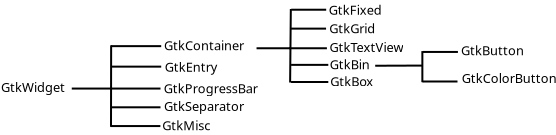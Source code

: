 <?xml version="1.0" encoding="UTF-8"?>
<dia:diagram xmlns:dia="http://www.lysator.liu.se/~alla/dia/">
  <dia:layer name="Arrière-plan" visible="true" connectable="true" active="true">
    <dia:object type="Standard - Text" version="1" id="O0">
      <dia:attribute name="obj_pos">
        <dia:point val="12.025,24.773"/>
      </dia:attribute>
      <dia:attribute name="obj_bb">
        <dia:rectangle val="12.025,24.178;15.395,24.926"/>
      </dia:attribute>
      <dia:attribute name="text">
        <dia:composite type="text">
          <dia:attribute name="string">
            <dia:string>#GtkWidget#</dia:string>
          </dia:attribute>
          <dia:attribute name="font">
            <dia:font family="sans" style="0" name="Helvetica"/>
          </dia:attribute>
          <dia:attribute name="height">
            <dia:real val="0.8"/>
          </dia:attribute>
          <dia:attribute name="pos">
            <dia:point val="12.025,24.773"/>
          </dia:attribute>
          <dia:attribute name="color">
            <dia:color val="#000000ff"/>
          </dia:attribute>
          <dia:attribute name="alignment">
            <dia:enum val="0"/>
          </dia:attribute>
        </dia:composite>
      </dia:attribute>
      <dia:attribute name="valign">
        <dia:enum val="3"/>
      </dia:attribute>
    </dia:object>
    <dia:object type="Standard - Text" version="1" id="O1">
      <dia:attribute name="obj_pos">
        <dia:point val="20.17,22.682"/>
      </dia:attribute>
      <dia:attribute name="obj_bb">
        <dia:rectangle val="20.17,22.087;24.415,22.834"/>
      </dia:attribute>
      <dia:attribute name="text">
        <dia:composite type="text">
          <dia:attribute name="string">
            <dia:string>#GtkContainer#</dia:string>
          </dia:attribute>
          <dia:attribute name="font">
            <dia:font family="sans" style="0" name="Helvetica"/>
          </dia:attribute>
          <dia:attribute name="height">
            <dia:real val="0.8"/>
          </dia:attribute>
          <dia:attribute name="pos">
            <dia:point val="20.17,22.682"/>
          </dia:attribute>
          <dia:attribute name="color">
            <dia:color val="#000000ff"/>
          </dia:attribute>
          <dia:attribute name="alignment">
            <dia:enum val="0"/>
          </dia:attribute>
        </dia:composite>
      </dia:attribute>
      <dia:attribute name="valign">
        <dia:enum val="3"/>
      </dia:attribute>
    </dia:object>
    <dia:object type="Standard - Text" version="1" id="O2">
      <dia:attribute name="obj_pos">
        <dia:point val="20.208,23.758"/>
      </dia:attribute>
      <dia:attribute name="obj_bb">
        <dia:rectangle val="20.208,23.163;23.025,23.91"/>
      </dia:attribute>
      <dia:attribute name="text">
        <dia:composite type="text">
          <dia:attribute name="string">
            <dia:string>#GtkEntry#</dia:string>
          </dia:attribute>
          <dia:attribute name="font">
            <dia:font family="sans" style="0" name="Helvetica"/>
          </dia:attribute>
          <dia:attribute name="height">
            <dia:real val="0.8"/>
          </dia:attribute>
          <dia:attribute name="pos">
            <dia:point val="20.208,23.758"/>
          </dia:attribute>
          <dia:attribute name="color">
            <dia:color val="#000000ff"/>
          </dia:attribute>
          <dia:attribute name="alignment">
            <dia:enum val="0"/>
          </dia:attribute>
        </dia:composite>
      </dia:attribute>
      <dia:attribute name="valign">
        <dia:enum val="3"/>
      </dia:attribute>
    </dia:object>
    <dia:object type="Standard - Text" version="1" id="O3">
      <dia:attribute name="obj_pos">
        <dia:point val="20.161,24.826"/>
      </dia:attribute>
      <dia:attribute name="obj_bb">
        <dia:rectangle val="20.161,24.231;25.103,24.978"/>
      </dia:attribute>
      <dia:attribute name="text">
        <dia:composite type="text">
          <dia:attribute name="string">
            <dia:string>#GtkProgressBar#</dia:string>
          </dia:attribute>
          <dia:attribute name="font">
            <dia:font family="sans" style="0" name="Helvetica"/>
          </dia:attribute>
          <dia:attribute name="height">
            <dia:real val="0.8"/>
          </dia:attribute>
          <dia:attribute name="pos">
            <dia:point val="20.161,24.826"/>
          </dia:attribute>
          <dia:attribute name="color">
            <dia:color val="#000000ff"/>
          </dia:attribute>
          <dia:attribute name="alignment">
            <dia:enum val="0"/>
          </dia:attribute>
        </dia:composite>
      </dia:attribute>
      <dia:attribute name="valign">
        <dia:enum val="3"/>
      </dia:attribute>
    </dia:object>
    <dia:object type="Standard - Text" version="1" id="O4">
      <dia:attribute name="obj_pos">
        <dia:point val="20.178,25.72"/>
      </dia:attribute>
      <dia:attribute name="obj_bb">
        <dia:rectangle val="20.178,25.125;24.458,25.872"/>
      </dia:attribute>
      <dia:attribute name="text">
        <dia:composite type="text">
          <dia:attribute name="string">
            <dia:string>#GtkSeparator#</dia:string>
          </dia:attribute>
          <dia:attribute name="font">
            <dia:font family="sans" style="0" name="Helvetica"/>
          </dia:attribute>
          <dia:attribute name="height">
            <dia:real val="0.8"/>
          </dia:attribute>
          <dia:attribute name="pos">
            <dia:point val="20.178,25.72"/>
          </dia:attribute>
          <dia:attribute name="color">
            <dia:color val="#000000ff"/>
          </dia:attribute>
          <dia:attribute name="alignment">
            <dia:enum val="0"/>
          </dia:attribute>
        </dia:composite>
      </dia:attribute>
      <dia:attribute name="valign">
        <dia:enum val="3"/>
      </dia:attribute>
    </dia:object>
    <dia:object type="Standard - Text" version="1" id="O5">
      <dia:attribute name="obj_pos">
        <dia:point val="20.09,26.684"/>
      </dia:attribute>
      <dia:attribute name="obj_bb">
        <dia:rectangle val="20.09,26.089;22.62,26.837"/>
      </dia:attribute>
      <dia:attribute name="text">
        <dia:composite type="text">
          <dia:attribute name="string">
            <dia:string>#GtkMisc#</dia:string>
          </dia:attribute>
          <dia:attribute name="font">
            <dia:font family="sans" style="0" name="Helvetica"/>
          </dia:attribute>
          <dia:attribute name="height">
            <dia:real val="0.8"/>
          </dia:attribute>
          <dia:attribute name="pos">
            <dia:point val="20.09,26.684"/>
          </dia:attribute>
          <dia:attribute name="color">
            <dia:color val="#000000ff"/>
          </dia:attribute>
          <dia:attribute name="alignment">
            <dia:enum val="0"/>
          </dia:attribute>
        </dia:composite>
      </dia:attribute>
      <dia:attribute name="valign">
        <dia:enum val="3"/>
      </dia:attribute>
    </dia:object>
    <dia:object type="Standard - Text" version="1" id="O6">
      <dia:attribute name="obj_pos">
        <dia:point val="28.483,24.474"/>
      </dia:attribute>
      <dia:attribute name="obj_bb">
        <dia:rectangle val="28.483,23.879;30.791,24.627"/>
      </dia:attribute>
      <dia:attribute name="text">
        <dia:composite type="text">
          <dia:attribute name="string">
            <dia:string>#GtkBox#</dia:string>
          </dia:attribute>
          <dia:attribute name="font">
            <dia:font family="sans" style="0" name="Helvetica"/>
          </dia:attribute>
          <dia:attribute name="height">
            <dia:real val="0.8"/>
          </dia:attribute>
          <dia:attribute name="pos">
            <dia:point val="28.483,24.474"/>
          </dia:attribute>
          <dia:attribute name="color">
            <dia:color val="#000000ff"/>
          </dia:attribute>
          <dia:attribute name="alignment">
            <dia:enum val="0"/>
          </dia:attribute>
        </dia:composite>
      </dia:attribute>
      <dia:attribute name="valign">
        <dia:enum val="3"/>
      </dia:attribute>
    </dia:object>
    <dia:object type="Standard - Text" version="1" id="O7">
      <dia:attribute name="obj_pos">
        <dia:point val="27.85,17.953"/>
      </dia:attribute>
      <dia:attribute name="obj_bb">
        <dia:rectangle val="27.831,17.339;27.85,18.142"/>
      </dia:attribute>
      <dia:attribute name="text">
        <dia:composite type="text">
          <dia:attribute name="string">
            <dia:string>##</dia:string>
          </dia:attribute>
          <dia:attribute name="font">
            <dia:font family="sans" style="0" name="Helvetica"/>
          </dia:attribute>
          <dia:attribute name="height">
            <dia:real val="0.8"/>
          </dia:attribute>
          <dia:attribute name="pos">
            <dia:point val="27.85,17.953"/>
          </dia:attribute>
          <dia:attribute name="color">
            <dia:color val="#000000ff"/>
          </dia:attribute>
          <dia:attribute name="alignment">
            <dia:enum val="0"/>
          </dia:attribute>
        </dia:composite>
      </dia:attribute>
      <dia:attribute name="valign">
        <dia:enum val="3"/>
      </dia:attribute>
    </dia:object>
    <dia:object type="Standard - Text" version="1" id="O8">
      <dia:attribute name="obj_pos">
        <dia:point val="28.416,20.902"/>
      </dia:attribute>
      <dia:attribute name="obj_bb">
        <dia:rectangle val="28.416,20.307;31.191,21.055"/>
      </dia:attribute>
      <dia:attribute name="text">
        <dia:composite type="text">
          <dia:attribute name="string">
            <dia:string>#GtkFixed#</dia:string>
          </dia:attribute>
          <dia:attribute name="font">
            <dia:font family="sans" style="0" name="Helvetica"/>
          </dia:attribute>
          <dia:attribute name="height">
            <dia:real val="0.8"/>
          </dia:attribute>
          <dia:attribute name="pos">
            <dia:point val="28.416,20.902"/>
          </dia:attribute>
          <dia:attribute name="color">
            <dia:color val="#000000ff"/>
          </dia:attribute>
          <dia:attribute name="alignment">
            <dia:enum val="0"/>
          </dia:attribute>
        </dia:composite>
      </dia:attribute>
      <dia:attribute name="valign">
        <dia:enum val="3"/>
      </dia:attribute>
    </dia:object>
    <dia:object type="Standard - Text" version="1" id="O9">
      <dia:attribute name="obj_pos">
        <dia:point val="28.436,21.835"/>
      </dia:attribute>
      <dia:attribute name="obj_bb">
        <dia:rectangle val="28.436,21.24;30.894,21.988"/>
      </dia:attribute>
      <dia:attribute name="text">
        <dia:composite type="text">
          <dia:attribute name="string">
            <dia:string>#GtkGrid#</dia:string>
          </dia:attribute>
          <dia:attribute name="font">
            <dia:font family="sans" style="0" name="Helvetica"/>
          </dia:attribute>
          <dia:attribute name="height">
            <dia:real val="0.8"/>
          </dia:attribute>
          <dia:attribute name="pos">
            <dia:point val="28.436,21.835"/>
          </dia:attribute>
          <dia:attribute name="color">
            <dia:color val="#000000ff"/>
          </dia:attribute>
          <dia:attribute name="alignment">
            <dia:enum val="0"/>
          </dia:attribute>
        </dia:composite>
      </dia:attribute>
      <dia:attribute name="valign">
        <dia:enum val="3"/>
      </dia:attribute>
    </dia:object>
    <dia:object type="Standard - Text" version="1" id="O10">
      <dia:attribute name="obj_pos">
        <dia:point val="28.448,22.765"/>
      </dia:attribute>
      <dia:attribute name="obj_bb">
        <dia:rectangle val="28.448,22.17;32.378,22.917"/>
      </dia:attribute>
      <dia:attribute name="text">
        <dia:composite type="text">
          <dia:attribute name="string">
            <dia:string>#GtkTextView#</dia:string>
          </dia:attribute>
          <dia:attribute name="font">
            <dia:font family="sans" style="0" name="Helvetica"/>
          </dia:attribute>
          <dia:attribute name="height">
            <dia:real val="0.8"/>
          </dia:attribute>
          <dia:attribute name="pos">
            <dia:point val="28.448,22.765"/>
          </dia:attribute>
          <dia:attribute name="color">
            <dia:color val="#000000ff"/>
          </dia:attribute>
          <dia:attribute name="alignment">
            <dia:enum val="0"/>
          </dia:attribute>
        </dia:composite>
      </dia:attribute>
      <dia:attribute name="valign">
        <dia:enum val="3"/>
      </dia:attribute>
    </dia:object>
    <dia:object type="Standard - Text" version="1" id="O11">
      <dia:attribute name="obj_pos">
        <dia:point val="28.46,23.633"/>
      </dia:attribute>
      <dia:attribute name="obj_bb">
        <dia:rectangle val="28.46,23.038;30.597,23.785"/>
      </dia:attribute>
      <dia:attribute name="text">
        <dia:composite type="text">
          <dia:attribute name="string">
            <dia:string>#GtkBin#</dia:string>
          </dia:attribute>
          <dia:attribute name="font">
            <dia:font family="sans" style="0" name="Helvetica"/>
          </dia:attribute>
          <dia:attribute name="height">
            <dia:real val="0.8"/>
          </dia:attribute>
          <dia:attribute name="pos">
            <dia:point val="28.46,23.633"/>
          </dia:attribute>
          <dia:attribute name="color">
            <dia:color val="#000000ff"/>
          </dia:attribute>
          <dia:attribute name="alignment">
            <dia:enum val="0"/>
          </dia:attribute>
        </dia:composite>
      </dia:attribute>
      <dia:attribute name="valign">
        <dia:enum val="3"/>
      </dia:attribute>
    </dia:object>
    <dia:object type="Standard - Text" version="1" id="O12">
      <dia:attribute name="obj_pos">
        <dia:point val="35.021,22.928"/>
      </dia:attribute>
      <dia:attribute name="obj_bb">
        <dia:rectangle val="35.021,22.333;38.279,23.081"/>
      </dia:attribute>
      <dia:attribute name="text">
        <dia:composite type="text">
          <dia:attribute name="string">
            <dia:string>#GtkButton#</dia:string>
          </dia:attribute>
          <dia:attribute name="font">
            <dia:font family="sans" style="0" name="Helvetica"/>
          </dia:attribute>
          <dia:attribute name="height">
            <dia:real val="0.8"/>
          </dia:attribute>
          <dia:attribute name="pos">
            <dia:point val="35.021,22.928"/>
          </dia:attribute>
          <dia:attribute name="color">
            <dia:color val="#000000ff"/>
          </dia:attribute>
          <dia:attribute name="alignment">
            <dia:enum val="0"/>
          </dia:attribute>
        </dia:composite>
      </dia:attribute>
      <dia:attribute name="valign">
        <dia:enum val="3"/>
      </dia:attribute>
    </dia:object>
    <dia:object type="Standard - Text" version="1" id="O13">
      <dia:attribute name="obj_pos">
        <dia:point val="35.057,24.312"/>
      </dia:attribute>
      <dia:attribute name="obj_bb">
        <dia:rectangle val="35.057,23.717;39.987,25.264"/>
      </dia:attribute>
      <dia:attribute name="text">
        <dia:composite type="text">
          <dia:attribute name="string">
            <dia:string>#GtkColorButton
#</dia:string>
          </dia:attribute>
          <dia:attribute name="font">
            <dia:font family="sans" style="0" name="Helvetica"/>
          </dia:attribute>
          <dia:attribute name="height">
            <dia:real val="0.8"/>
          </dia:attribute>
          <dia:attribute name="pos">
            <dia:point val="35.057,24.312"/>
          </dia:attribute>
          <dia:attribute name="color">
            <dia:color val="#000000ff"/>
          </dia:attribute>
          <dia:attribute name="alignment">
            <dia:enum val="0"/>
          </dia:attribute>
        </dia:composite>
      </dia:attribute>
      <dia:attribute name="valign">
        <dia:enum val="3"/>
      </dia:attribute>
    </dia:object>
    <dia:object type="Standard - Line" version="0" id="O14">
      <dia:attribute name="obj_pos">
        <dia:point val="17.532,22.432"/>
      </dia:attribute>
      <dia:attribute name="obj_bb">
        <dia:rectangle val="17.475,22.382;17.582,26.555"/>
      </dia:attribute>
      <dia:attribute name="conn_endpoints">
        <dia:point val="17.532,22.432"/>
        <dia:point val="17.525,26.504"/>
      </dia:attribute>
      <dia:attribute name="numcp">
        <dia:int val="1"/>
      </dia:attribute>
    </dia:object>
    <dia:object type="Standard - Line" version="0" id="O15">
      <dia:attribute name="obj_pos">
        <dia:point val="17.525,22.474"/>
      </dia:attribute>
      <dia:attribute name="obj_bb">
        <dia:rectangle val="17.475,22.424;20.085,22.524"/>
      </dia:attribute>
      <dia:attribute name="conn_endpoints">
        <dia:point val="17.525,22.474"/>
        <dia:point val="20.035,22.474"/>
      </dia:attribute>
      <dia:attribute name="numcp">
        <dia:int val="1"/>
      </dia:attribute>
    </dia:object>
    <dia:object type="Standard - Line" version="0" id="O16">
      <dia:attribute name="obj_pos">
        <dia:point val="17.525,23.499"/>
      </dia:attribute>
      <dia:attribute name="obj_bb">
        <dia:rectangle val="17.475,23.449;20.085,23.549"/>
      </dia:attribute>
      <dia:attribute name="conn_endpoints">
        <dia:point val="17.525,23.499"/>
        <dia:point val="20.035,23.499"/>
      </dia:attribute>
      <dia:attribute name="numcp">
        <dia:int val="1"/>
      </dia:attribute>
    </dia:object>
    <dia:object type="Standard - Line" version="0" id="O17">
      <dia:attribute name="obj_pos">
        <dia:point val="17.561,24.595"/>
      </dia:attribute>
      <dia:attribute name="obj_bb">
        <dia:rectangle val="17.511,24.545;20.05,24.645"/>
      </dia:attribute>
      <dia:attribute name="conn_endpoints">
        <dia:point val="17.561,24.595"/>
        <dia:point val="20,24.595"/>
      </dia:attribute>
      <dia:attribute name="numcp">
        <dia:int val="1"/>
      </dia:attribute>
    </dia:object>
    <dia:object type="Standard - Line" version="0" id="O18">
      <dia:attribute name="obj_pos">
        <dia:point val="17.508,25.532"/>
      </dia:attribute>
      <dia:attribute name="obj_bb">
        <dia:rectangle val="17.457,25.482;20.05,25.582"/>
      </dia:attribute>
      <dia:attribute name="conn_endpoints">
        <dia:point val="17.508,25.532"/>
        <dia:point val="20,25.532"/>
      </dia:attribute>
      <dia:attribute name="numcp">
        <dia:int val="1"/>
      </dia:attribute>
    </dia:object>
    <dia:object type="Standard - Line" version="0" id="O19">
      <dia:attribute name="obj_pos">
        <dia:point val="17.501,26.47"/>
      </dia:attribute>
      <dia:attribute name="obj_bb">
        <dia:rectangle val="17.451,26.42;20.044,26.52"/>
      </dia:attribute>
      <dia:attribute name="conn_endpoints">
        <dia:point val="17.501,26.47"/>
        <dia:point val="19.994,26.47"/>
      </dia:attribute>
      <dia:attribute name="numcp">
        <dia:int val="1"/>
      </dia:attribute>
    </dia:object>
    <dia:object type="Standard - Line" version="0" id="O20">
      <dia:attribute name="obj_pos">
        <dia:point val="17.543,24.595"/>
      </dia:attribute>
      <dia:attribute name="obj_bb">
        <dia:rectangle val="15.513,24.545;17.593,24.645"/>
      </dia:attribute>
      <dia:attribute name="conn_endpoints">
        <dia:point val="17.543,24.595"/>
        <dia:point val="15.563,24.595"/>
      </dia:attribute>
      <dia:attribute name="numcp">
        <dia:int val="1"/>
      </dia:attribute>
    </dia:object>
    <dia:object type="Standard - Line" version="0" id="O21">
      <dia:attribute name="obj_pos">
        <dia:point val="24.802,22.58"/>
      </dia:attribute>
      <dia:attribute name="obj_bb">
        <dia:rectangle val="24.752,22.53;26.566,22.63"/>
      </dia:attribute>
      <dia:attribute name="conn_endpoints">
        <dia:point val="24.802,22.58"/>
        <dia:point val="26.516,22.58"/>
      </dia:attribute>
      <dia:attribute name="numcp">
        <dia:int val="1"/>
      </dia:attribute>
    </dia:object>
    <dia:object type="Standard - Line" version="0" id="O22">
      <dia:attribute name="obj_pos">
        <dia:point val="26.516,20.618"/>
      </dia:attribute>
      <dia:attribute name="obj_bb">
        <dia:rectangle val="26.431,20.567;26.567,24.345"/>
      </dia:attribute>
      <dia:attribute name="conn_endpoints">
        <dia:point val="26.516,20.618"/>
        <dia:point val="26.481,24.295"/>
      </dia:attribute>
      <dia:attribute name="numcp">
        <dia:int val="1"/>
      </dia:attribute>
    </dia:object>
    <dia:object type="Standard - Line" version="0" id="O23">
      <dia:attribute name="obj_pos">
        <dia:point val="26.534,20.653"/>
      </dia:attribute>
      <dia:attribute name="obj_bb">
        <dia:rectangle val="26.484,20.603;28.334,20.703"/>
      </dia:attribute>
      <dia:attribute name="conn_endpoints">
        <dia:point val="26.534,20.653"/>
        <dia:point val="28.284,20.653"/>
      </dia:attribute>
      <dia:attribute name="numcp">
        <dia:int val="1"/>
      </dia:attribute>
    </dia:object>
    <dia:object type="Standard - Line" version="0" id="O24">
      <dia:attribute name="obj_pos">
        <dia:point val="26.527,21.598"/>
      </dia:attribute>
      <dia:attribute name="obj_bb">
        <dia:rectangle val="26.477,21.548;28.328,21.648"/>
      </dia:attribute>
      <dia:attribute name="conn_endpoints">
        <dia:point val="26.527,21.598"/>
        <dia:point val="28.278,21.598"/>
      </dia:attribute>
      <dia:attribute name="numcp">
        <dia:int val="1"/>
      </dia:attribute>
    </dia:object>
    <dia:object type="Standard - Line" version="0" id="O25">
      <dia:attribute name="obj_pos">
        <dia:point val="26.428,22.58"/>
      </dia:attribute>
      <dia:attribute name="obj_bb">
        <dia:rectangle val="26.378,22.53;28.369,22.63"/>
      </dia:attribute>
      <dia:attribute name="conn_endpoints">
        <dia:point val="26.428,22.58"/>
        <dia:point val="28.32,22.58"/>
      </dia:attribute>
      <dia:attribute name="numcp">
        <dia:int val="1"/>
      </dia:attribute>
    </dia:object>
    <dia:object type="Standard - Line" version="0" id="O26">
      <dia:attribute name="obj_pos">
        <dia:point val="26.528,23.41"/>
      </dia:attribute>
      <dia:attribute name="obj_bb">
        <dia:rectangle val="26.478,23.36;28.44,23.461"/>
      </dia:attribute>
      <dia:attribute name="conn_endpoints">
        <dia:point val="26.528,23.41"/>
        <dia:point val="28.39,23.411"/>
      </dia:attribute>
      <dia:attribute name="numcp">
        <dia:int val="1"/>
      </dia:attribute>
    </dia:object>
    <dia:object type="Standard - Line" version="0" id="O27">
      <dia:attribute name="obj_pos">
        <dia:point val="26.527,24.267"/>
      </dia:attribute>
      <dia:attribute name="obj_bb">
        <dia:rectangle val="26.477,24.217;28.44,24.318"/>
      </dia:attribute>
      <dia:attribute name="conn_endpoints">
        <dia:point val="26.527,24.267"/>
        <dia:point val="28.39,24.268"/>
      </dia:attribute>
      <dia:attribute name="numcp">
        <dia:int val="1"/>
      </dia:attribute>
    </dia:object>
    <dia:object type="Standard - Line" version="0" id="O28">
      <dia:attribute name="obj_pos">
        <dia:point val="30.735,23.454"/>
      </dia:attribute>
      <dia:attribute name="obj_bb">
        <dia:rectangle val="30.685,23.396;33.16,23.504"/>
      </dia:attribute>
      <dia:attribute name="conn_endpoints">
        <dia:point val="30.735,23.454"/>
        <dia:point val="33.11,23.446"/>
      </dia:attribute>
      <dia:attribute name="numcp">
        <dia:int val="1"/>
      </dia:attribute>
    </dia:object>
    <dia:object type="Standard - Line" version="0" id="O29">
      <dia:attribute name="obj_pos">
        <dia:point val="33.093,22.721"/>
      </dia:attribute>
      <dia:attribute name="obj_bb">
        <dia:rectangle val="33.043,22.671;33.143,24.327"/>
      </dia:attribute>
      <dia:attribute name="conn_endpoints">
        <dia:point val="33.093,22.721"/>
        <dia:point val="33.093,24.277"/>
      </dia:attribute>
      <dia:attribute name="numcp">
        <dia:int val="1"/>
      </dia:attribute>
    </dia:object>
    <dia:object type="Standard - Line" version="0" id="O30">
      <dia:attribute name="obj_pos">
        <dia:point val="33.121,22.764"/>
      </dia:attribute>
      <dia:attribute name="obj_bb">
        <dia:rectangle val="33.071,22.714;34.922,22.814"/>
      </dia:attribute>
      <dia:attribute name="conn_endpoints">
        <dia:point val="33.121,22.764"/>
        <dia:point val="34.871,22.764"/>
      </dia:attribute>
      <dia:attribute name="numcp">
        <dia:int val="1"/>
      </dia:attribute>
    </dia:object>
    <dia:object type="Standard - Line" version="0" id="O31">
      <dia:attribute name="obj_pos">
        <dia:point val="33.1,24.242"/>
      </dia:attribute>
      <dia:attribute name="obj_bb">
        <dia:rectangle val="33.05,24.192;34.9,24.292"/>
      </dia:attribute>
      <dia:attribute name="conn_endpoints">
        <dia:point val="33.1,24.242"/>
        <dia:point val="34.85,24.242"/>
      </dia:attribute>
      <dia:attribute name="numcp">
        <dia:int val="1"/>
      </dia:attribute>
    </dia:object>
  </dia:layer>
</dia:diagram>
